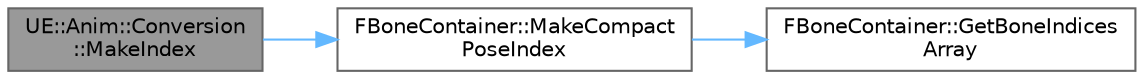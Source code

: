 digraph "UE::Anim::Conversion::MakeIndex"
{
 // INTERACTIVE_SVG=YES
 // LATEX_PDF_SIZE
  bgcolor="transparent";
  edge [fontname=Helvetica,fontsize=10,labelfontname=Helvetica,labelfontsize=10];
  node [fontname=Helvetica,fontsize=10,shape=box,height=0.2,width=0.4];
  rankdir="LR";
  Node1 [id="Node000001",label="UE::Anim::Conversion\l::MakeIndex",height=0.2,width=0.4,color="gray40", fillcolor="grey60", style="filled", fontcolor="black",tooltip=" "];
  Node1 -> Node2 [id="edge1_Node000001_Node000002",color="steelblue1",style="solid",tooltip=" "];
  Node2 [id="Node000002",label="FBoneContainer::MakeCompact\lPoseIndex",height=0.2,width=0.4,color="grey40", fillcolor="white", style="filled",URL="$d2/d4f/structFBoneContainer.html#a68b10a5bf67b24d9ada79b03e58741de",tooltip=" "];
  Node2 -> Node3 [id="edge2_Node000002_Node000003",color="steelblue1",style="solid",tooltip=" "];
  Node3 [id="Node000003",label="FBoneContainer::GetBoneIndices\lArray",height=0.2,width=0.4,color="grey40", fillcolor="white", style="filled",URL="$d2/d4f/structFBoneContainer.html#a0174ebae37a781ef730593c52b52340a",tooltip="Returns array of the size of compact pose, mapping to mesh pose index returns Required Bone Indices A..."];
}
